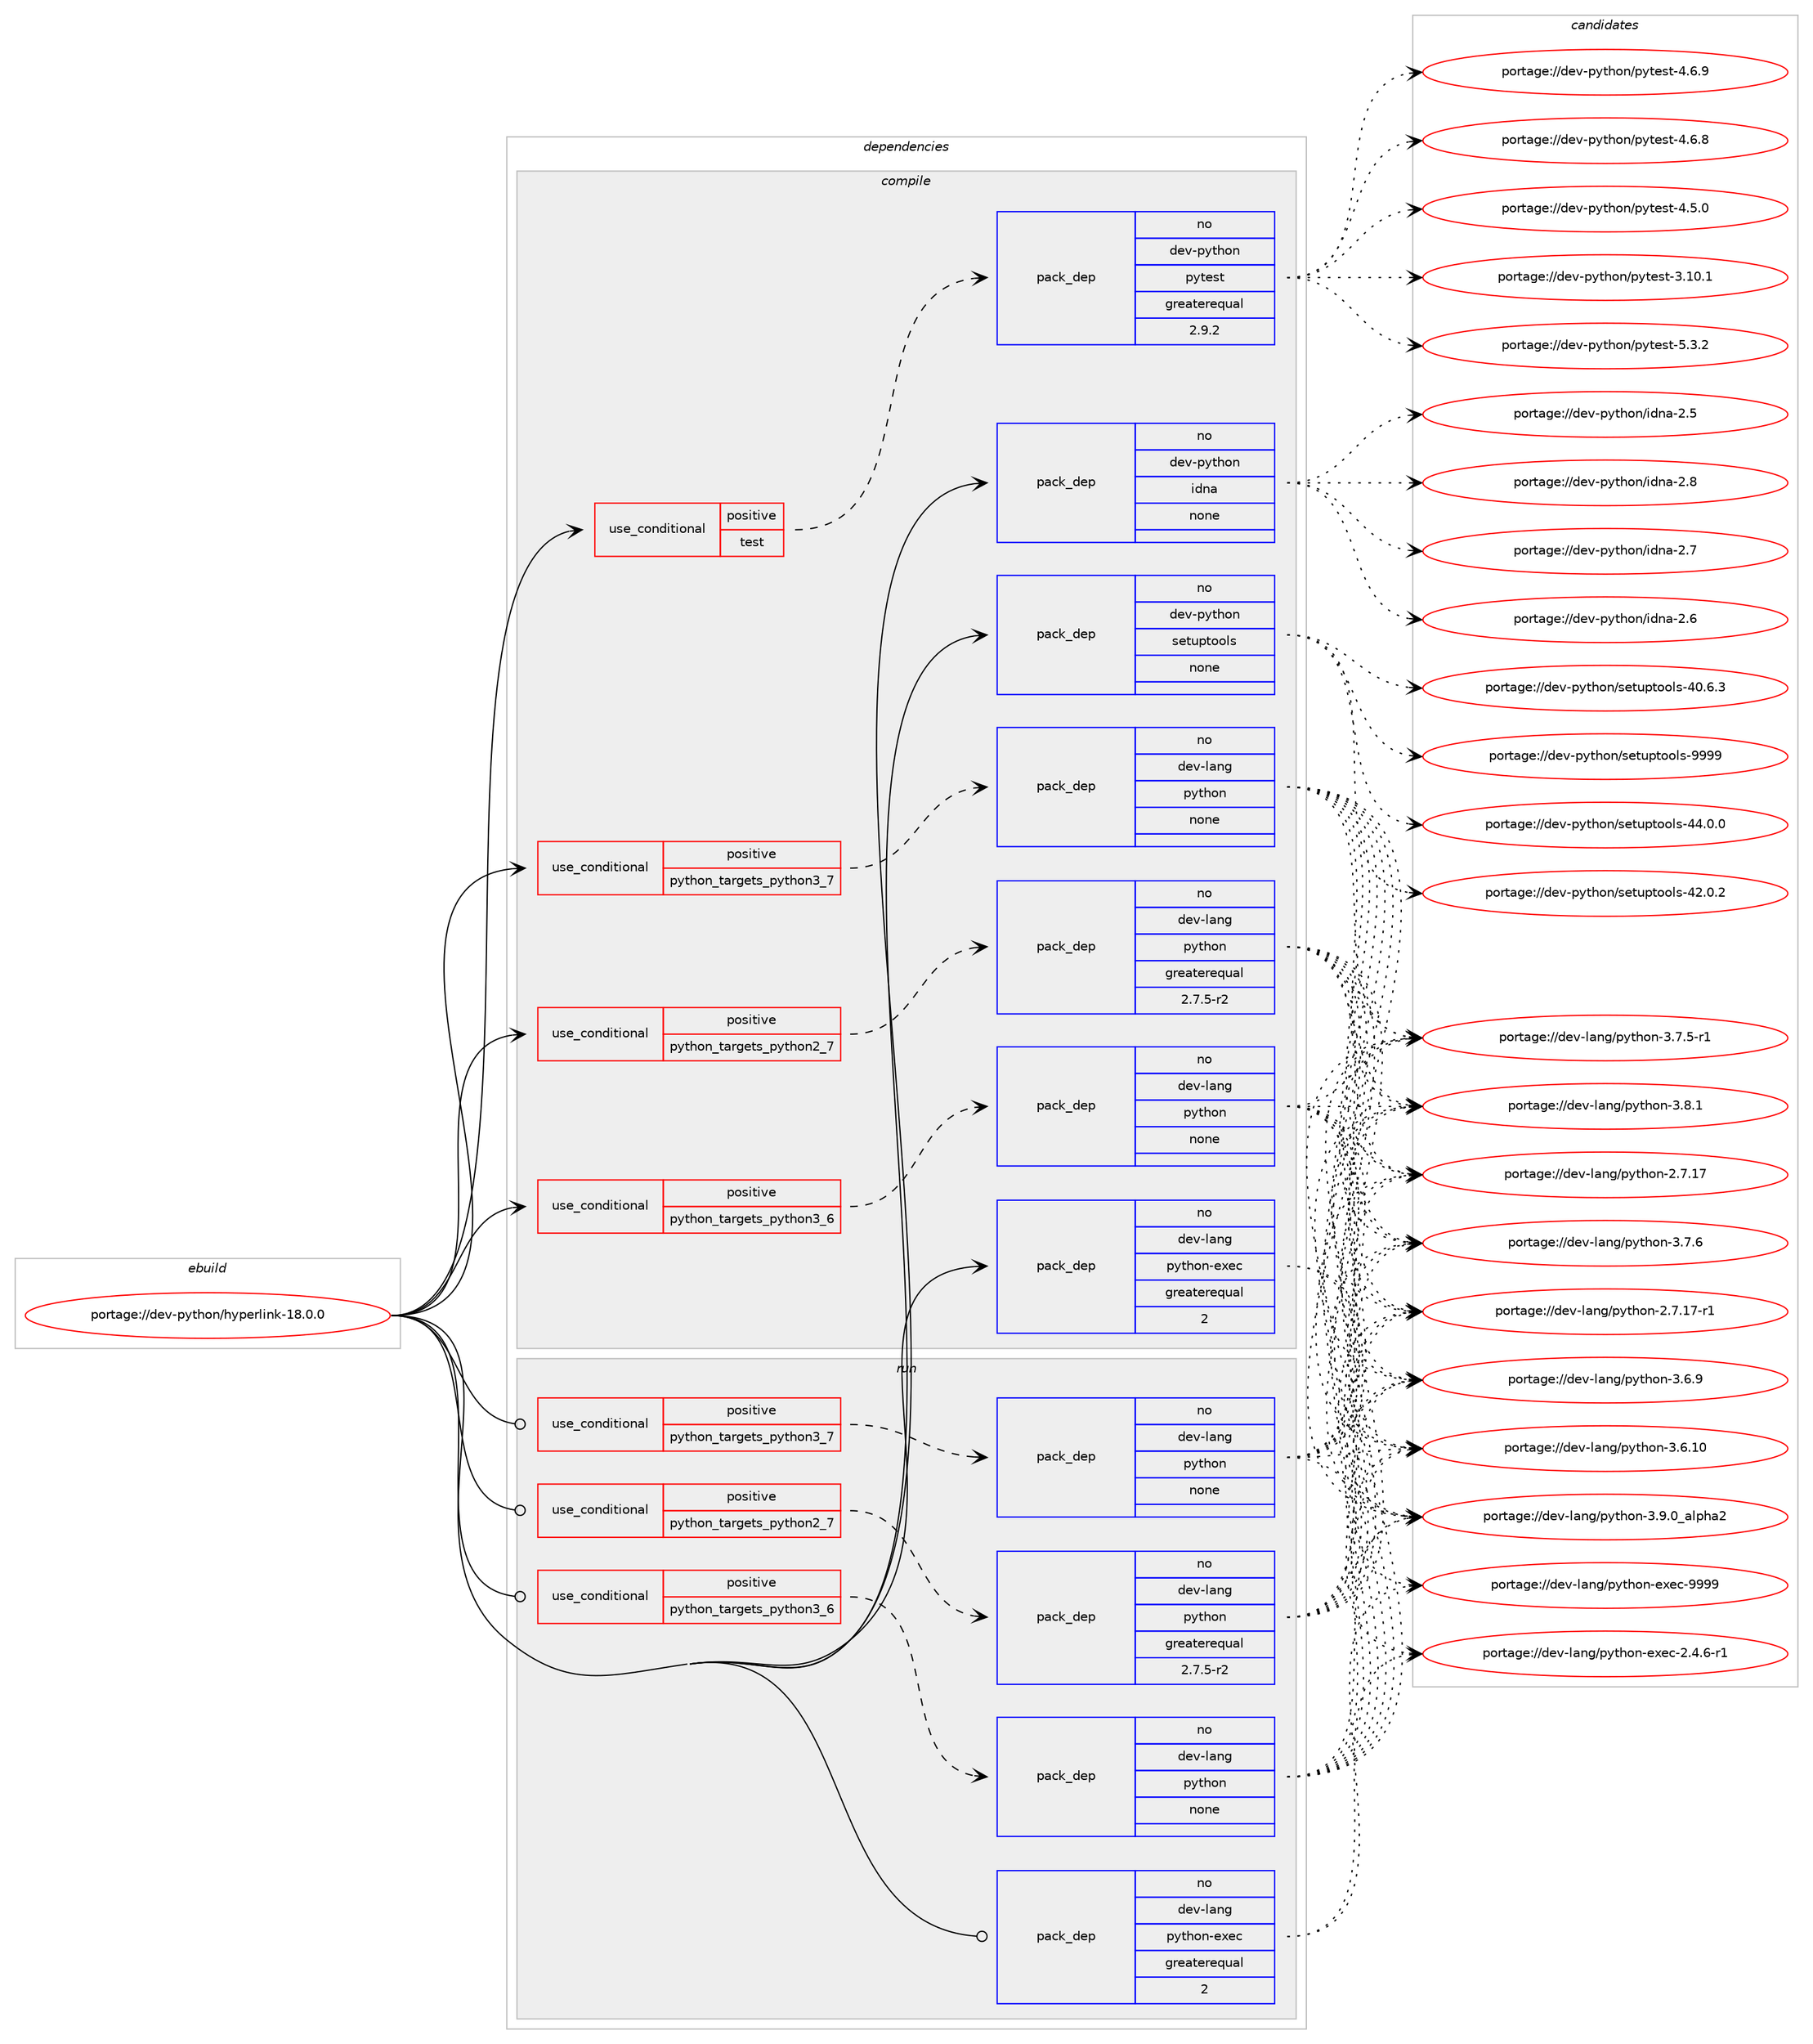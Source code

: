 digraph prolog {

# *************
# Graph options
# *************

newrank=true;
concentrate=true;
compound=true;
graph [rankdir=LR,fontname=Helvetica,fontsize=10,ranksep=1.5];#, ranksep=2.5, nodesep=0.2];
edge  [arrowhead=vee];
node  [fontname=Helvetica,fontsize=10];

# **********
# The ebuild
# **********

subgraph cluster_leftcol {
color=gray;
rank=same;
label=<<i>ebuild</i>>;
id [label="portage://dev-python/hyperlink-18.0.0", color=red, width=4, href="../dev-python/hyperlink-18.0.0.svg"];
}

# ****************
# The dependencies
# ****************

subgraph cluster_midcol {
color=gray;
label=<<i>dependencies</i>>;
subgraph cluster_compile {
fillcolor="#eeeeee";
style=filled;
label=<<i>compile</i>>;
subgraph cond114722 {
dependency456359 [label=<<TABLE BORDER="0" CELLBORDER="1" CELLSPACING="0" CELLPADDING="4"><TR><TD ROWSPAN="3" CELLPADDING="10">use_conditional</TD></TR><TR><TD>positive</TD></TR><TR><TD>python_targets_python2_7</TD></TR></TABLE>>, shape=none, color=red];
subgraph pack336654 {
dependency456360 [label=<<TABLE BORDER="0" CELLBORDER="1" CELLSPACING="0" CELLPADDING="4" WIDTH="220"><TR><TD ROWSPAN="6" CELLPADDING="30">pack_dep</TD></TR><TR><TD WIDTH="110">no</TD></TR><TR><TD>dev-lang</TD></TR><TR><TD>python</TD></TR><TR><TD>greaterequal</TD></TR><TR><TD>2.7.5-r2</TD></TR></TABLE>>, shape=none, color=blue];
}
dependency456359:e -> dependency456360:w [weight=20,style="dashed",arrowhead="vee"];
}
id:e -> dependency456359:w [weight=20,style="solid",arrowhead="vee"];
subgraph cond114723 {
dependency456361 [label=<<TABLE BORDER="0" CELLBORDER="1" CELLSPACING="0" CELLPADDING="4"><TR><TD ROWSPAN="3" CELLPADDING="10">use_conditional</TD></TR><TR><TD>positive</TD></TR><TR><TD>python_targets_python3_6</TD></TR></TABLE>>, shape=none, color=red];
subgraph pack336655 {
dependency456362 [label=<<TABLE BORDER="0" CELLBORDER="1" CELLSPACING="0" CELLPADDING="4" WIDTH="220"><TR><TD ROWSPAN="6" CELLPADDING="30">pack_dep</TD></TR><TR><TD WIDTH="110">no</TD></TR><TR><TD>dev-lang</TD></TR><TR><TD>python</TD></TR><TR><TD>none</TD></TR><TR><TD></TD></TR></TABLE>>, shape=none, color=blue];
}
dependency456361:e -> dependency456362:w [weight=20,style="dashed",arrowhead="vee"];
}
id:e -> dependency456361:w [weight=20,style="solid",arrowhead="vee"];
subgraph cond114724 {
dependency456363 [label=<<TABLE BORDER="0" CELLBORDER="1" CELLSPACING="0" CELLPADDING="4"><TR><TD ROWSPAN="3" CELLPADDING="10">use_conditional</TD></TR><TR><TD>positive</TD></TR><TR><TD>python_targets_python3_7</TD></TR></TABLE>>, shape=none, color=red];
subgraph pack336656 {
dependency456364 [label=<<TABLE BORDER="0" CELLBORDER="1" CELLSPACING="0" CELLPADDING="4" WIDTH="220"><TR><TD ROWSPAN="6" CELLPADDING="30">pack_dep</TD></TR><TR><TD WIDTH="110">no</TD></TR><TR><TD>dev-lang</TD></TR><TR><TD>python</TD></TR><TR><TD>none</TD></TR><TR><TD></TD></TR></TABLE>>, shape=none, color=blue];
}
dependency456363:e -> dependency456364:w [weight=20,style="dashed",arrowhead="vee"];
}
id:e -> dependency456363:w [weight=20,style="solid",arrowhead="vee"];
subgraph cond114725 {
dependency456365 [label=<<TABLE BORDER="0" CELLBORDER="1" CELLSPACING="0" CELLPADDING="4"><TR><TD ROWSPAN="3" CELLPADDING="10">use_conditional</TD></TR><TR><TD>positive</TD></TR><TR><TD>test</TD></TR></TABLE>>, shape=none, color=red];
subgraph pack336657 {
dependency456366 [label=<<TABLE BORDER="0" CELLBORDER="1" CELLSPACING="0" CELLPADDING="4" WIDTH="220"><TR><TD ROWSPAN="6" CELLPADDING="30">pack_dep</TD></TR><TR><TD WIDTH="110">no</TD></TR><TR><TD>dev-python</TD></TR><TR><TD>pytest</TD></TR><TR><TD>greaterequal</TD></TR><TR><TD>2.9.2</TD></TR></TABLE>>, shape=none, color=blue];
}
dependency456365:e -> dependency456366:w [weight=20,style="dashed",arrowhead="vee"];
}
id:e -> dependency456365:w [weight=20,style="solid",arrowhead="vee"];
subgraph pack336658 {
dependency456367 [label=<<TABLE BORDER="0" CELLBORDER="1" CELLSPACING="0" CELLPADDING="4" WIDTH="220"><TR><TD ROWSPAN="6" CELLPADDING="30">pack_dep</TD></TR><TR><TD WIDTH="110">no</TD></TR><TR><TD>dev-lang</TD></TR><TR><TD>python-exec</TD></TR><TR><TD>greaterequal</TD></TR><TR><TD>2</TD></TR></TABLE>>, shape=none, color=blue];
}
id:e -> dependency456367:w [weight=20,style="solid",arrowhead="vee"];
subgraph pack336659 {
dependency456368 [label=<<TABLE BORDER="0" CELLBORDER="1" CELLSPACING="0" CELLPADDING="4" WIDTH="220"><TR><TD ROWSPAN="6" CELLPADDING="30">pack_dep</TD></TR><TR><TD WIDTH="110">no</TD></TR><TR><TD>dev-python</TD></TR><TR><TD>idna</TD></TR><TR><TD>none</TD></TR><TR><TD></TD></TR></TABLE>>, shape=none, color=blue];
}
id:e -> dependency456368:w [weight=20,style="solid",arrowhead="vee"];
subgraph pack336660 {
dependency456369 [label=<<TABLE BORDER="0" CELLBORDER="1" CELLSPACING="0" CELLPADDING="4" WIDTH="220"><TR><TD ROWSPAN="6" CELLPADDING="30">pack_dep</TD></TR><TR><TD WIDTH="110">no</TD></TR><TR><TD>dev-python</TD></TR><TR><TD>setuptools</TD></TR><TR><TD>none</TD></TR><TR><TD></TD></TR></TABLE>>, shape=none, color=blue];
}
id:e -> dependency456369:w [weight=20,style="solid",arrowhead="vee"];
}
subgraph cluster_compileandrun {
fillcolor="#eeeeee";
style=filled;
label=<<i>compile and run</i>>;
}
subgraph cluster_run {
fillcolor="#eeeeee";
style=filled;
label=<<i>run</i>>;
subgraph cond114726 {
dependency456370 [label=<<TABLE BORDER="0" CELLBORDER="1" CELLSPACING="0" CELLPADDING="4"><TR><TD ROWSPAN="3" CELLPADDING="10">use_conditional</TD></TR><TR><TD>positive</TD></TR><TR><TD>python_targets_python2_7</TD></TR></TABLE>>, shape=none, color=red];
subgraph pack336661 {
dependency456371 [label=<<TABLE BORDER="0" CELLBORDER="1" CELLSPACING="0" CELLPADDING="4" WIDTH="220"><TR><TD ROWSPAN="6" CELLPADDING="30">pack_dep</TD></TR><TR><TD WIDTH="110">no</TD></TR><TR><TD>dev-lang</TD></TR><TR><TD>python</TD></TR><TR><TD>greaterequal</TD></TR><TR><TD>2.7.5-r2</TD></TR></TABLE>>, shape=none, color=blue];
}
dependency456370:e -> dependency456371:w [weight=20,style="dashed",arrowhead="vee"];
}
id:e -> dependency456370:w [weight=20,style="solid",arrowhead="odot"];
subgraph cond114727 {
dependency456372 [label=<<TABLE BORDER="0" CELLBORDER="1" CELLSPACING="0" CELLPADDING="4"><TR><TD ROWSPAN="3" CELLPADDING="10">use_conditional</TD></TR><TR><TD>positive</TD></TR><TR><TD>python_targets_python3_6</TD></TR></TABLE>>, shape=none, color=red];
subgraph pack336662 {
dependency456373 [label=<<TABLE BORDER="0" CELLBORDER="1" CELLSPACING="0" CELLPADDING="4" WIDTH="220"><TR><TD ROWSPAN="6" CELLPADDING="30">pack_dep</TD></TR><TR><TD WIDTH="110">no</TD></TR><TR><TD>dev-lang</TD></TR><TR><TD>python</TD></TR><TR><TD>none</TD></TR><TR><TD></TD></TR></TABLE>>, shape=none, color=blue];
}
dependency456372:e -> dependency456373:w [weight=20,style="dashed",arrowhead="vee"];
}
id:e -> dependency456372:w [weight=20,style="solid",arrowhead="odot"];
subgraph cond114728 {
dependency456374 [label=<<TABLE BORDER="0" CELLBORDER="1" CELLSPACING="0" CELLPADDING="4"><TR><TD ROWSPAN="3" CELLPADDING="10">use_conditional</TD></TR><TR><TD>positive</TD></TR><TR><TD>python_targets_python3_7</TD></TR></TABLE>>, shape=none, color=red];
subgraph pack336663 {
dependency456375 [label=<<TABLE BORDER="0" CELLBORDER="1" CELLSPACING="0" CELLPADDING="4" WIDTH="220"><TR><TD ROWSPAN="6" CELLPADDING="30">pack_dep</TD></TR><TR><TD WIDTH="110">no</TD></TR><TR><TD>dev-lang</TD></TR><TR><TD>python</TD></TR><TR><TD>none</TD></TR><TR><TD></TD></TR></TABLE>>, shape=none, color=blue];
}
dependency456374:e -> dependency456375:w [weight=20,style="dashed",arrowhead="vee"];
}
id:e -> dependency456374:w [weight=20,style="solid",arrowhead="odot"];
subgraph pack336664 {
dependency456376 [label=<<TABLE BORDER="0" CELLBORDER="1" CELLSPACING="0" CELLPADDING="4" WIDTH="220"><TR><TD ROWSPAN="6" CELLPADDING="30">pack_dep</TD></TR><TR><TD WIDTH="110">no</TD></TR><TR><TD>dev-lang</TD></TR><TR><TD>python-exec</TD></TR><TR><TD>greaterequal</TD></TR><TR><TD>2</TD></TR></TABLE>>, shape=none, color=blue];
}
id:e -> dependency456376:w [weight=20,style="solid",arrowhead="odot"];
}
}

# **************
# The candidates
# **************

subgraph cluster_choices {
rank=same;
color=gray;
label=<<i>candidates</i>>;

subgraph choice336654 {
color=black;
nodesep=1;
choice10010111845108971101034711212111610411111045514657464895971081121049750 [label="portage://dev-lang/python-3.9.0_alpha2", color=red, width=4,href="../dev-lang/python-3.9.0_alpha2.svg"];
choice100101118451089711010347112121116104111110455146564649 [label="portage://dev-lang/python-3.8.1", color=red, width=4,href="../dev-lang/python-3.8.1.svg"];
choice100101118451089711010347112121116104111110455146554654 [label="portage://dev-lang/python-3.7.6", color=red, width=4,href="../dev-lang/python-3.7.6.svg"];
choice1001011184510897110103471121211161041111104551465546534511449 [label="portage://dev-lang/python-3.7.5-r1", color=red, width=4,href="../dev-lang/python-3.7.5-r1.svg"];
choice100101118451089711010347112121116104111110455146544657 [label="portage://dev-lang/python-3.6.9", color=red, width=4,href="../dev-lang/python-3.6.9.svg"];
choice10010111845108971101034711212111610411111045514654464948 [label="portage://dev-lang/python-3.6.10", color=red, width=4,href="../dev-lang/python-3.6.10.svg"];
choice100101118451089711010347112121116104111110455046554649554511449 [label="portage://dev-lang/python-2.7.17-r1", color=red, width=4,href="../dev-lang/python-2.7.17-r1.svg"];
choice10010111845108971101034711212111610411111045504655464955 [label="portage://dev-lang/python-2.7.17", color=red, width=4,href="../dev-lang/python-2.7.17.svg"];
dependency456360:e -> choice10010111845108971101034711212111610411111045514657464895971081121049750:w [style=dotted,weight="100"];
dependency456360:e -> choice100101118451089711010347112121116104111110455146564649:w [style=dotted,weight="100"];
dependency456360:e -> choice100101118451089711010347112121116104111110455146554654:w [style=dotted,weight="100"];
dependency456360:e -> choice1001011184510897110103471121211161041111104551465546534511449:w [style=dotted,weight="100"];
dependency456360:e -> choice100101118451089711010347112121116104111110455146544657:w [style=dotted,weight="100"];
dependency456360:e -> choice10010111845108971101034711212111610411111045514654464948:w [style=dotted,weight="100"];
dependency456360:e -> choice100101118451089711010347112121116104111110455046554649554511449:w [style=dotted,weight="100"];
dependency456360:e -> choice10010111845108971101034711212111610411111045504655464955:w [style=dotted,weight="100"];
}
subgraph choice336655 {
color=black;
nodesep=1;
choice10010111845108971101034711212111610411111045514657464895971081121049750 [label="portage://dev-lang/python-3.9.0_alpha2", color=red, width=4,href="../dev-lang/python-3.9.0_alpha2.svg"];
choice100101118451089711010347112121116104111110455146564649 [label="portage://dev-lang/python-3.8.1", color=red, width=4,href="../dev-lang/python-3.8.1.svg"];
choice100101118451089711010347112121116104111110455146554654 [label="portage://dev-lang/python-3.7.6", color=red, width=4,href="../dev-lang/python-3.7.6.svg"];
choice1001011184510897110103471121211161041111104551465546534511449 [label="portage://dev-lang/python-3.7.5-r1", color=red, width=4,href="../dev-lang/python-3.7.5-r1.svg"];
choice100101118451089711010347112121116104111110455146544657 [label="portage://dev-lang/python-3.6.9", color=red, width=4,href="../dev-lang/python-3.6.9.svg"];
choice10010111845108971101034711212111610411111045514654464948 [label="portage://dev-lang/python-3.6.10", color=red, width=4,href="../dev-lang/python-3.6.10.svg"];
choice100101118451089711010347112121116104111110455046554649554511449 [label="portage://dev-lang/python-2.7.17-r1", color=red, width=4,href="../dev-lang/python-2.7.17-r1.svg"];
choice10010111845108971101034711212111610411111045504655464955 [label="portage://dev-lang/python-2.7.17", color=red, width=4,href="../dev-lang/python-2.7.17.svg"];
dependency456362:e -> choice10010111845108971101034711212111610411111045514657464895971081121049750:w [style=dotted,weight="100"];
dependency456362:e -> choice100101118451089711010347112121116104111110455146564649:w [style=dotted,weight="100"];
dependency456362:e -> choice100101118451089711010347112121116104111110455146554654:w [style=dotted,weight="100"];
dependency456362:e -> choice1001011184510897110103471121211161041111104551465546534511449:w [style=dotted,weight="100"];
dependency456362:e -> choice100101118451089711010347112121116104111110455146544657:w [style=dotted,weight="100"];
dependency456362:e -> choice10010111845108971101034711212111610411111045514654464948:w [style=dotted,weight="100"];
dependency456362:e -> choice100101118451089711010347112121116104111110455046554649554511449:w [style=dotted,weight="100"];
dependency456362:e -> choice10010111845108971101034711212111610411111045504655464955:w [style=dotted,weight="100"];
}
subgraph choice336656 {
color=black;
nodesep=1;
choice10010111845108971101034711212111610411111045514657464895971081121049750 [label="portage://dev-lang/python-3.9.0_alpha2", color=red, width=4,href="../dev-lang/python-3.9.0_alpha2.svg"];
choice100101118451089711010347112121116104111110455146564649 [label="portage://dev-lang/python-3.8.1", color=red, width=4,href="../dev-lang/python-3.8.1.svg"];
choice100101118451089711010347112121116104111110455146554654 [label="portage://dev-lang/python-3.7.6", color=red, width=4,href="../dev-lang/python-3.7.6.svg"];
choice1001011184510897110103471121211161041111104551465546534511449 [label="portage://dev-lang/python-3.7.5-r1", color=red, width=4,href="../dev-lang/python-3.7.5-r1.svg"];
choice100101118451089711010347112121116104111110455146544657 [label="portage://dev-lang/python-3.6.9", color=red, width=4,href="../dev-lang/python-3.6.9.svg"];
choice10010111845108971101034711212111610411111045514654464948 [label="portage://dev-lang/python-3.6.10", color=red, width=4,href="../dev-lang/python-3.6.10.svg"];
choice100101118451089711010347112121116104111110455046554649554511449 [label="portage://dev-lang/python-2.7.17-r1", color=red, width=4,href="../dev-lang/python-2.7.17-r1.svg"];
choice10010111845108971101034711212111610411111045504655464955 [label="portage://dev-lang/python-2.7.17", color=red, width=4,href="../dev-lang/python-2.7.17.svg"];
dependency456364:e -> choice10010111845108971101034711212111610411111045514657464895971081121049750:w [style=dotted,weight="100"];
dependency456364:e -> choice100101118451089711010347112121116104111110455146564649:w [style=dotted,weight="100"];
dependency456364:e -> choice100101118451089711010347112121116104111110455146554654:w [style=dotted,weight="100"];
dependency456364:e -> choice1001011184510897110103471121211161041111104551465546534511449:w [style=dotted,weight="100"];
dependency456364:e -> choice100101118451089711010347112121116104111110455146544657:w [style=dotted,weight="100"];
dependency456364:e -> choice10010111845108971101034711212111610411111045514654464948:w [style=dotted,weight="100"];
dependency456364:e -> choice100101118451089711010347112121116104111110455046554649554511449:w [style=dotted,weight="100"];
dependency456364:e -> choice10010111845108971101034711212111610411111045504655464955:w [style=dotted,weight="100"];
}
subgraph choice336657 {
color=black;
nodesep=1;
choice1001011184511212111610411111047112121116101115116455346514650 [label="portage://dev-python/pytest-5.3.2", color=red, width=4,href="../dev-python/pytest-5.3.2.svg"];
choice1001011184511212111610411111047112121116101115116455246544657 [label="portage://dev-python/pytest-4.6.9", color=red, width=4,href="../dev-python/pytest-4.6.9.svg"];
choice1001011184511212111610411111047112121116101115116455246544656 [label="portage://dev-python/pytest-4.6.8", color=red, width=4,href="../dev-python/pytest-4.6.8.svg"];
choice1001011184511212111610411111047112121116101115116455246534648 [label="portage://dev-python/pytest-4.5.0", color=red, width=4,href="../dev-python/pytest-4.5.0.svg"];
choice100101118451121211161041111104711212111610111511645514649484649 [label="portage://dev-python/pytest-3.10.1", color=red, width=4,href="../dev-python/pytest-3.10.1.svg"];
dependency456366:e -> choice1001011184511212111610411111047112121116101115116455346514650:w [style=dotted,weight="100"];
dependency456366:e -> choice1001011184511212111610411111047112121116101115116455246544657:w [style=dotted,weight="100"];
dependency456366:e -> choice1001011184511212111610411111047112121116101115116455246544656:w [style=dotted,weight="100"];
dependency456366:e -> choice1001011184511212111610411111047112121116101115116455246534648:w [style=dotted,weight="100"];
dependency456366:e -> choice100101118451121211161041111104711212111610111511645514649484649:w [style=dotted,weight="100"];
}
subgraph choice336658 {
color=black;
nodesep=1;
choice10010111845108971101034711212111610411111045101120101994557575757 [label="portage://dev-lang/python-exec-9999", color=red, width=4,href="../dev-lang/python-exec-9999.svg"];
choice10010111845108971101034711212111610411111045101120101994550465246544511449 [label="portage://dev-lang/python-exec-2.4.6-r1", color=red, width=4,href="../dev-lang/python-exec-2.4.6-r1.svg"];
dependency456367:e -> choice10010111845108971101034711212111610411111045101120101994557575757:w [style=dotted,weight="100"];
dependency456367:e -> choice10010111845108971101034711212111610411111045101120101994550465246544511449:w [style=dotted,weight="100"];
}
subgraph choice336659 {
color=black;
nodesep=1;
choice10010111845112121116104111110471051001109745504656 [label="portage://dev-python/idna-2.8", color=red, width=4,href="../dev-python/idna-2.8.svg"];
choice10010111845112121116104111110471051001109745504655 [label="portage://dev-python/idna-2.7", color=red, width=4,href="../dev-python/idna-2.7.svg"];
choice10010111845112121116104111110471051001109745504654 [label="portage://dev-python/idna-2.6", color=red, width=4,href="../dev-python/idna-2.6.svg"];
choice10010111845112121116104111110471051001109745504653 [label="portage://dev-python/idna-2.5", color=red, width=4,href="../dev-python/idna-2.5.svg"];
dependency456368:e -> choice10010111845112121116104111110471051001109745504656:w [style=dotted,weight="100"];
dependency456368:e -> choice10010111845112121116104111110471051001109745504655:w [style=dotted,weight="100"];
dependency456368:e -> choice10010111845112121116104111110471051001109745504654:w [style=dotted,weight="100"];
dependency456368:e -> choice10010111845112121116104111110471051001109745504653:w [style=dotted,weight="100"];
}
subgraph choice336660 {
color=black;
nodesep=1;
choice10010111845112121116104111110471151011161171121161111111081154557575757 [label="portage://dev-python/setuptools-9999", color=red, width=4,href="../dev-python/setuptools-9999.svg"];
choice100101118451121211161041111104711510111611711211611111110811545525246484648 [label="portage://dev-python/setuptools-44.0.0", color=red, width=4,href="../dev-python/setuptools-44.0.0.svg"];
choice100101118451121211161041111104711510111611711211611111110811545525046484650 [label="portage://dev-python/setuptools-42.0.2", color=red, width=4,href="../dev-python/setuptools-42.0.2.svg"];
choice100101118451121211161041111104711510111611711211611111110811545524846544651 [label="portage://dev-python/setuptools-40.6.3", color=red, width=4,href="../dev-python/setuptools-40.6.3.svg"];
dependency456369:e -> choice10010111845112121116104111110471151011161171121161111111081154557575757:w [style=dotted,weight="100"];
dependency456369:e -> choice100101118451121211161041111104711510111611711211611111110811545525246484648:w [style=dotted,weight="100"];
dependency456369:e -> choice100101118451121211161041111104711510111611711211611111110811545525046484650:w [style=dotted,weight="100"];
dependency456369:e -> choice100101118451121211161041111104711510111611711211611111110811545524846544651:w [style=dotted,weight="100"];
}
subgraph choice336661 {
color=black;
nodesep=1;
choice10010111845108971101034711212111610411111045514657464895971081121049750 [label="portage://dev-lang/python-3.9.0_alpha2", color=red, width=4,href="../dev-lang/python-3.9.0_alpha2.svg"];
choice100101118451089711010347112121116104111110455146564649 [label="portage://dev-lang/python-3.8.1", color=red, width=4,href="../dev-lang/python-3.8.1.svg"];
choice100101118451089711010347112121116104111110455146554654 [label="portage://dev-lang/python-3.7.6", color=red, width=4,href="../dev-lang/python-3.7.6.svg"];
choice1001011184510897110103471121211161041111104551465546534511449 [label="portage://dev-lang/python-3.7.5-r1", color=red, width=4,href="../dev-lang/python-3.7.5-r1.svg"];
choice100101118451089711010347112121116104111110455146544657 [label="portage://dev-lang/python-3.6.9", color=red, width=4,href="../dev-lang/python-3.6.9.svg"];
choice10010111845108971101034711212111610411111045514654464948 [label="portage://dev-lang/python-3.6.10", color=red, width=4,href="../dev-lang/python-3.6.10.svg"];
choice100101118451089711010347112121116104111110455046554649554511449 [label="portage://dev-lang/python-2.7.17-r1", color=red, width=4,href="../dev-lang/python-2.7.17-r1.svg"];
choice10010111845108971101034711212111610411111045504655464955 [label="portage://dev-lang/python-2.7.17", color=red, width=4,href="../dev-lang/python-2.7.17.svg"];
dependency456371:e -> choice10010111845108971101034711212111610411111045514657464895971081121049750:w [style=dotted,weight="100"];
dependency456371:e -> choice100101118451089711010347112121116104111110455146564649:w [style=dotted,weight="100"];
dependency456371:e -> choice100101118451089711010347112121116104111110455146554654:w [style=dotted,weight="100"];
dependency456371:e -> choice1001011184510897110103471121211161041111104551465546534511449:w [style=dotted,weight="100"];
dependency456371:e -> choice100101118451089711010347112121116104111110455146544657:w [style=dotted,weight="100"];
dependency456371:e -> choice10010111845108971101034711212111610411111045514654464948:w [style=dotted,weight="100"];
dependency456371:e -> choice100101118451089711010347112121116104111110455046554649554511449:w [style=dotted,weight="100"];
dependency456371:e -> choice10010111845108971101034711212111610411111045504655464955:w [style=dotted,weight="100"];
}
subgraph choice336662 {
color=black;
nodesep=1;
choice10010111845108971101034711212111610411111045514657464895971081121049750 [label="portage://dev-lang/python-3.9.0_alpha2", color=red, width=4,href="../dev-lang/python-3.9.0_alpha2.svg"];
choice100101118451089711010347112121116104111110455146564649 [label="portage://dev-lang/python-3.8.1", color=red, width=4,href="../dev-lang/python-3.8.1.svg"];
choice100101118451089711010347112121116104111110455146554654 [label="portage://dev-lang/python-3.7.6", color=red, width=4,href="../dev-lang/python-3.7.6.svg"];
choice1001011184510897110103471121211161041111104551465546534511449 [label="portage://dev-lang/python-3.7.5-r1", color=red, width=4,href="../dev-lang/python-3.7.5-r1.svg"];
choice100101118451089711010347112121116104111110455146544657 [label="portage://dev-lang/python-3.6.9", color=red, width=4,href="../dev-lang/python-3.6.9.svg"];
choice10010111845108971101034711212111610411111045514654464948 [label="portage://dev-lang/python-3.6.10", color=red, width=4,href="../dev-lang/python-3.6.10.svg"];
choice100101118451089711010347112121116104111110455046554649554511449 [label="portage://dev-lang/python-2.7.17-r1", color=red, width=4,href="../dev-lang/python-2.7.17-r1.svg"];
choice10010111845108971101034711212111610411111045504655464955 [label="portage://dev-lang/python-2.7.17", color=red, width=4,href="../dev-lang/python-2.7.17.svg"];
dependency456373:e -> choice10010111845108971101034711212111610411111045514657464895971081121049750:w [style=dotted,weight="100"];
dependency456373:e -> choice100101118451089711010347112121116104111110455146564649:w [style=dotted,weight="100"];
dependency456373:e -> choice100101118451089711010347112121116104111110455146554654:w [style=dotted,weight="100"];
dependency456373:e -> choice1001011184510897110103471121211161041111104551465546534511449:w [style=dotted,weight="100"];
dependency456373:e -> choice100101118451089711010347112121116104111110455146544657:w [style=dotted,weight="100"];
dependency456373:e -> choice10010111845108971101034711212111610411111045514654464948:w [style=dotted,weight="100"];
dependency456373:e -> choice100101118451089711010347112121116104111110455046554649554511449:w [style=dotted,weight="100"];
dependency456373:e -> choice10010111845108971101034711212111610411111045504655464955:w [style=dotted,weight="100"];
}
subgraph choice336663 {
color=black;
nodesep=1;
choice10010111845108971101034711212111610411111045514657464895971081121049750 [label="portage://dev-lang/python-3.9.0_alpha2", color=red, width=4,href="../dev-lang/python-3.9.0_alpha2.svg"];
choice100101118451089711010347112121116104111110455146564649 [label="portage://dev-lang/python-3.8.1", color=red, width=4,href="../dev-lang/python-3.8.1.svg"];
choice100101118451089711010347112121116104111110455146554654 [label="portage://dev-lang/python-3.7.6", color=red, width=4,href="../dev-lang/python-3.7.6.svg"];
choice1001011184510897110103471121211161041111104551465546534511449 [label="portage://dev-lang/python-3.7.5-r1", color=red, width=4,href="../dev-lang/python-3.7.5-r1.svg"];
choice100101118451089711010347112121116104111110455146544657 [label="portage://dev-lang/python-3.6.9", color=red, width=4,href="../dev-lang/python-3.6.9.svg"];
choice10010111845108971101034711212111610411111045514654464948 [label="portage://dev-lang/python-3.6.10", color=red, width=4,href="../dev-lang/python-3.6.10.svg"];
choice100101118451089711010347112121116104111110455046554649554511449 [label="portage://dev-lang/python-2.7.17-r1", color=red, width=4,href="../dev-lang/python-2.7.17-r1.svg"];
choice10010111845108971101034711212111610411111045504655464955 [label="portage://dev-lang/python-2.7.17", color=red, width=4,href="../dev-lang/python-2.7.17.svg"];
dependency456375:e -> choice10010111845108971101034711212111610411111045514657464895971081121049750:w [style=dotted,weight="100"];
dependency456375:e -> choice100101118451089711010347112121116104111110455146564649:w [style=dotted,weight="100"];
dependency456375:e -> choice100101118451089711010347112121116104111110455146554654:w [style=dotted,weight="100"];
dependency456375:e -> choice1001011184510897110103471121211161041111104551465546534511449:w [style=dotted,weight="100"];
dependency456375:e -> choice100101118451089711010347112121116104111110455146544657:w [style=dotted,weight="100"];
dependency456375:e -> choice10010111845108971101034711212111610411111045514654464948:w [style=dotted,weight="100"];
dependency456375:e -> choice100101118451089711010347112121116104111110455046554649554511449:w [style=dotted,weight="100"];
dependency456375:e -> choice10010111845108971101034711212111610411111045504655464955:w [style=dotted,weight="100"];
}
subgraph choice336664 {
color=black;
nodesep=1;
choice10010111845108971101034711212111610411111045101120101994557575757 [label="portage://dev-lang/python-exec-9999", color=red, width=4,href="../dev-lang/python-exec-9999.svg"];
choice10010111845108971101034711212111610411111045101120101994550465246544511449 [label="portage://dev-lang/python-exec-2.4.6-r1", color=red, width=4,href="../dev-lang/python-exec-2.4.6-r1.svg"];
dependency456376:e -> choice10010111845108971101034711212111610411111045101120101994557575757:w [style=dotted,weight="100"];
dependency456376:e -> choice10010111845108971101034711212111610411111045101120101994550465246544511449:w [style=dotted,weight="100"];
}
}

}
